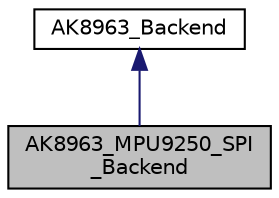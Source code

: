 digraph "AK8963_MPU9250_SPI_Backend"
{
 // INTERACTIVE_SVG=YES
  edge [fontname="Helvetica",fontsize="10",labelfontname="Helvetica",labelfontsize="10"];
  node [fontname="Helvetica",fontsize="10",shape=record];
  Node1 [label="AK8963_MPU9250_SPI\l_Backend",height=0.2,width=0.4,color="black", fillcolor="grey75", style="filled" fontcolor="black"];
  Node2 -> Node1 [dir="back",color="midnightblue",fontsize="10",style="solid",fontname="Helvetica"];
  Node2 [label="AK8963_Backend",height=0.2,width=0.4,color="black", fillcolor="white", style="filled",URL="$classAK8963__Backend.html",tooltip="-*- tab-width: 4; Mode: C++; c-basic-offset: 4; indent-tabs-mode: nil -*- "];
}
